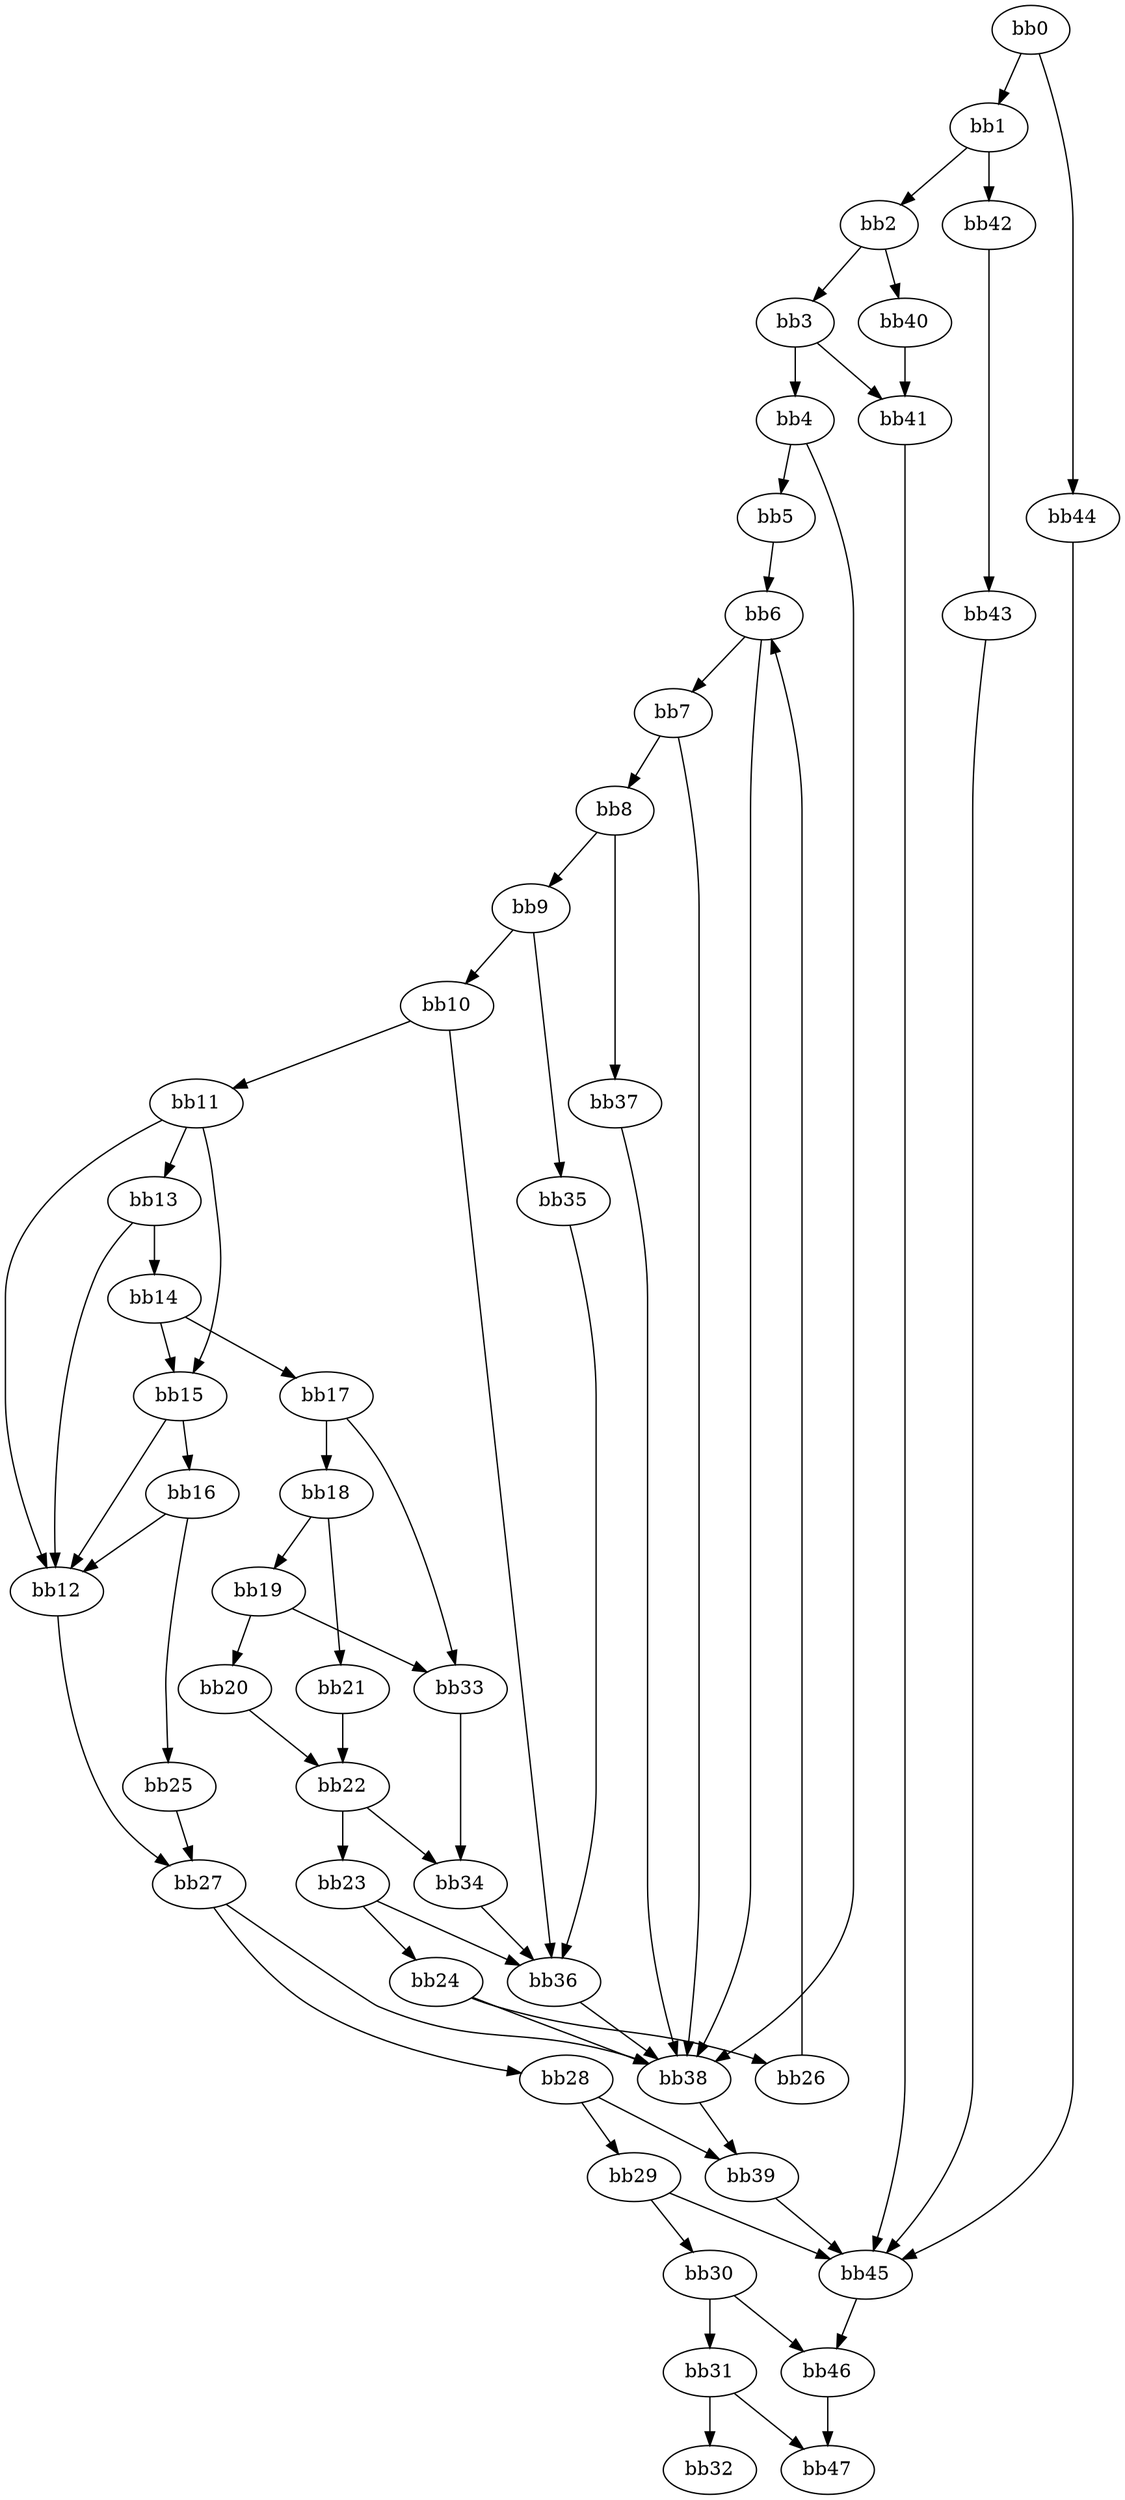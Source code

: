 digraph {
    0 [ label = "bb0\l" ]
    1 [ label = "bb1\l" ]
    2 [ label = "bb2\l" ]
    3 [ label = "bb3\l" ]
    4 [ label = "bb4\l" ]
    5 [ label = "bb5\l" ]
    6 [ label = "bb6\l" ]
    7 [ label = "bb7\l" ]
    8 [ label = "bb8\l" ]
    9 [ label = "bb9\l" ]
    10 [ label = "bb10\l" ]
    11 [ label = "bb11\l" ]
    12 [ label = "bb12\l" ]
    13 [ label = "bb13\l" ]
    14 [ label = "bb14\l" ]
    15 [ label = "bb15\l" ]
    16 [ label = "bb16\l" ]
    17 [ label = "bb17\l" ]
    18 [ label = "bb18\l" ]
    19 [ label = "bb19\l" ]
    20 [ label = "bb20\l" ]
    21 [ label = "bb21\l" ]
    22 [ label = "bb22\l" ]
    23 [ label = "bb23\l" ]
    24 [ label = "bb24\l" ]
    25 [ label = "bb25\l" ]
    26 [ label = "bb26\l" ]
    27 [ label = "bb27\l" ]
    28 [ label = "bb28\l" ]
    29 [ label = "bb29\l" ]
    30 [ label = "bb30\l" ]
    31 [ label = "bb31\l" ]
    32 [ label = "bb32\l" ]
    33 [ label = "bb33\l" ]
    34 [ label = "bb34\l" ]
    35 [ label = "bb35\l" ]
    36 [ label = "bb36\l" ]
    37 [ label = "bb37\l" ]
    38 [ label = "bb38\l" ]
    39 [ label = "bb39\l" ]
    40 [ label = "bb40\l" ]
    41 [ label = "bb41\l" ]
    42 [ label = "bb42\l" ]
    43 [ label = "bb43\l" ]
    44 [ label = "bb44\l" ]
    45 [ label = "bb45\l" ]
    46 [ label = "bb46\l" ]
    47 [ label = "bb47\l" ]
    0 -> 1 [ ]
    0 -> 44 [ ]
    1 -> 2 [ ]
    1 -> 42 [ ]
    2 -> 3 [ ]
    2 -> 40 [ ]
    3 -> 4 [ ]
    3 -> 41 [ ]
    4 -> 5 [ ]
    4 -> 38 [ ]
    5 -> 6 [ ]
    6 -> 7 [ ]
    6 -> 38 [ ]
    7 -> 8 [ ]
    7 -> 38 [ ]
    8 -> 9 [ ]
    8 -> 37 [ ]
    9 -> 10 [ ]
    9 -> 35 [ ]
    10 -> 11 [ ]
    10 -> 36 [ ]
    11 -> 12 [ ]
    11 -> 13 [ ]
    11 -> 15 [ ]
    12 -> 27 [ ]
    13 -> 12 [ ]
    13 -> 14 [ ]
    14 -> 15 [ ]
    14 -> 17 [ ]
    15 -> 12 [ ]
    15 -> 16 [ ]
    16 -> 12 [ ]
    16 -> 25 [ ]
    17 -> 18 [ ]
    17 -> 33 [ ]
    18 -> 19 [ ]
    18 -> 21 [ ]
    19 -> 20 [ ]
    19 -> 33 [ ]
    20 -> 22 [ ]
    21 -> 22 [ ]
    22 -> 23 [ ]
    22 -> 34 [ ]
    23 -> 24 [ ]
    23 -> 36 [ ]
    24 -> 26 [ ]
    24 -> 38 [ ]
    25 -> 27 [ ]
    26 -> 6 [ ]
    27 -> 28 [ ]
    27 -> 38 [ ]
    28 -> 29 [ ]
    28 -> 39 [ ]
    29 -> 30 [ ]
    29 -> 45 [ ]
    30 -> 31 [ ]
    30 -> 46 [ ]
    31 -> 32 [ ]
    31 -> 47 [ ]
    33 -> 34 [ ]
    34 -> 36 [ ]
    35 -> 36 [ ]
    36 -> 38 [ ]
    37 -> 38 [ ]
    38 -> 39 [ ]
    39 -> 45 [ ]
    40 -> 41 [ ]
    41 -> 45 [ ]
    42 -> 43 [ ]
    43 -> 45 [ ]
    44 -> 45 [ ]
    45 -> 46 [ ]
    46 -> 47 [ ]
}

